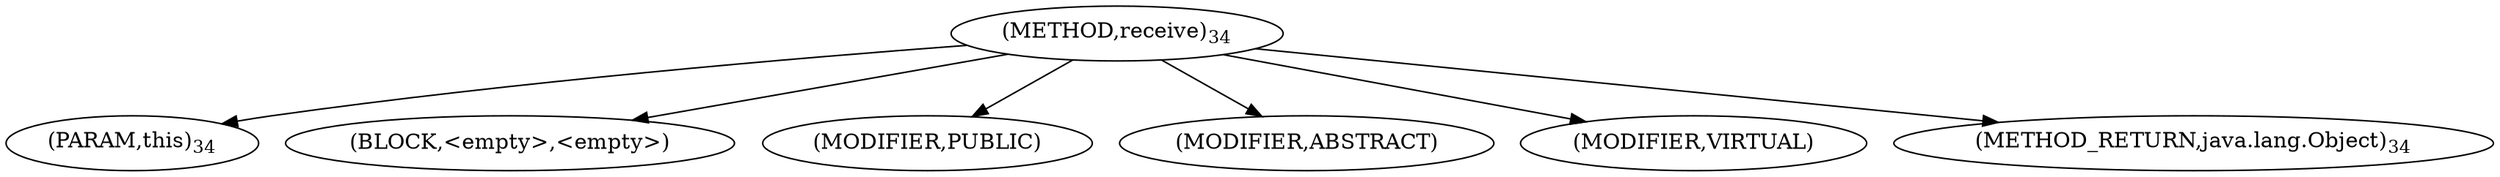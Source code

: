 digraph "receive" {  
"8" [label = <(METHOD,receive)<SUB>34</SUB>> ]
"9" [label = <(PARAM,this)<SUB>34</SUB>> ]
"10" [label = <(BLOCK,&lt;empty&gt;,&lt;empty&gt;)> ]
"11" [label = <(MODIFIER,PUBLIC)> ]
"12" [label = <(MODIFIER,ABSTRACT)> ]
"13" [label = <(MODIFIER,VIRTUAL)> ]
"14" [label = <(METHOD_RETURN,java.lang.Object)<SUB>34</SUB>> ]
  "8" -> "9" 
  "8" -> "10" 
  "8" -> "11" 
  "8" -> "12" 
  "8" -> "13" 
  "8" -> "14" 
}
